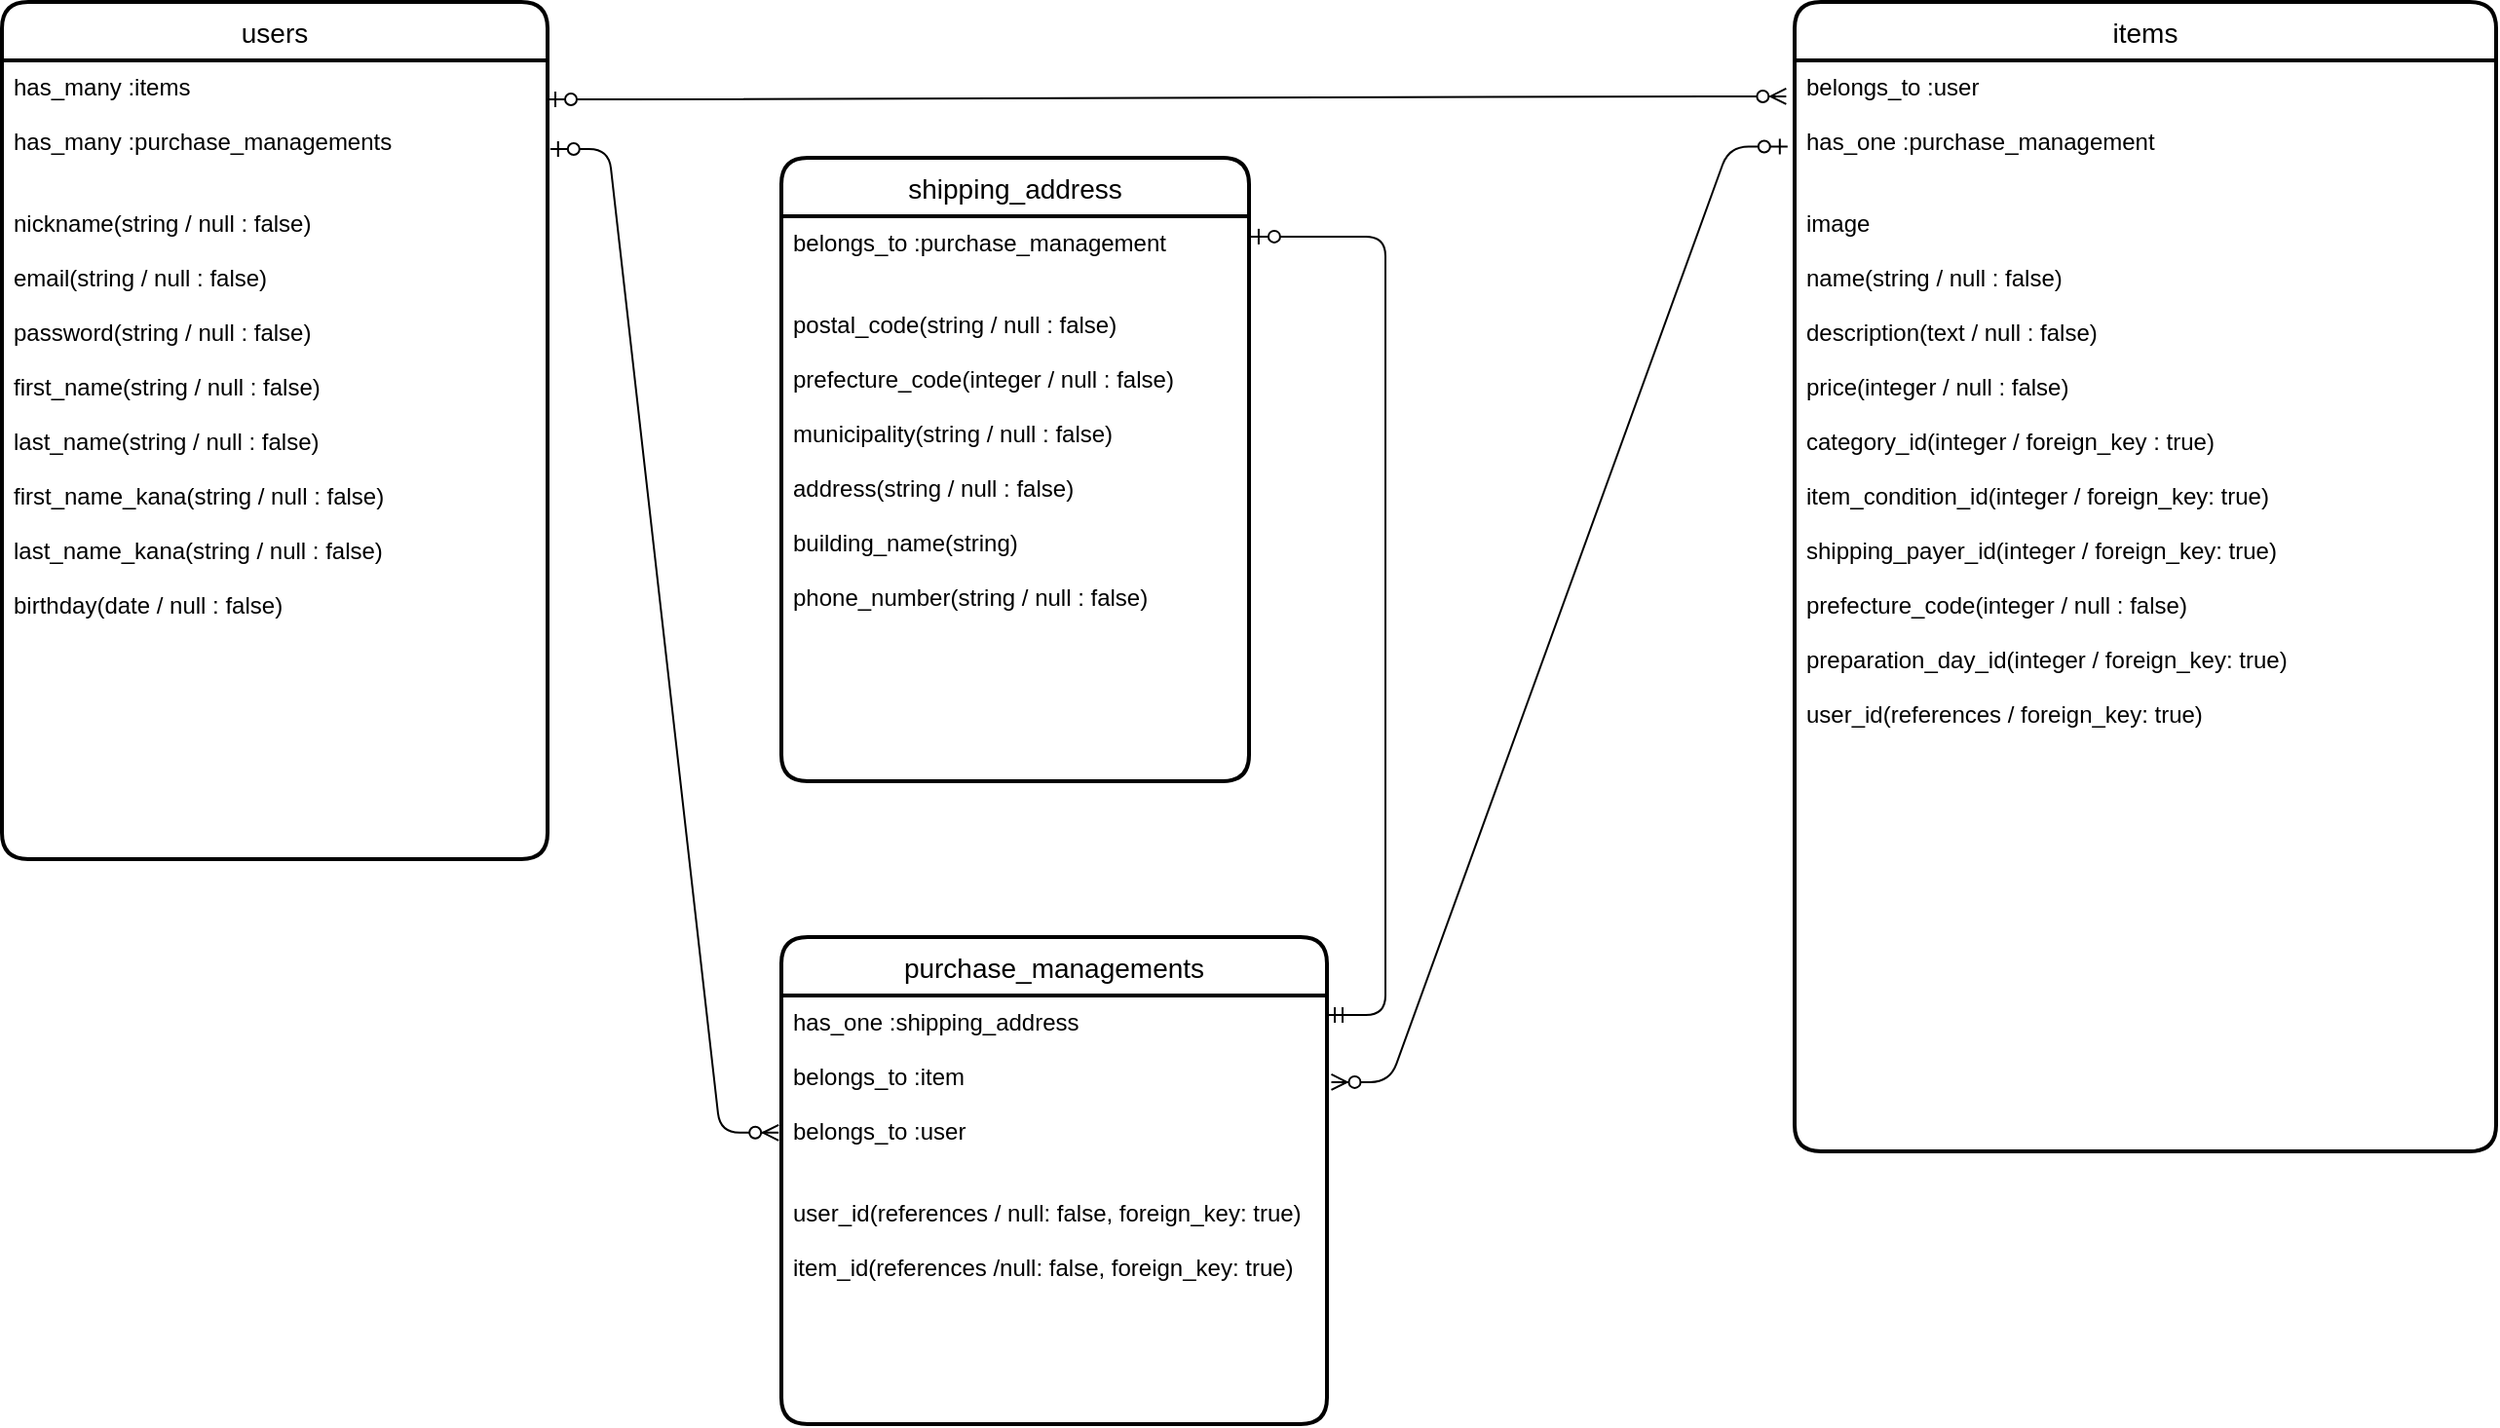 <mxfile version="13.8.3" type="github">
  <diagram id="KxC0PWiIgG1uTaloSP3y" name="ページ1">
    <mxGraphModel dx="2272" dy="762" grid="1" gridSize="10" guides="1" tooltips="1" connect="1" arrows="1" fold="1" page="1" pageScale="1" pageWidth="827" pageHeight="1169" math="0" shadow="0">
      <root>
        <mxCell id="0" />
        <mxCell id="1" parent="0" />
        <mxCell id="JdE6HHubfxDg-9yc5TAB-155" value="users" style="swimlane;childLayout=stackLayout;horizontal=1;startSize=30;horizontalStack=0;rounded=1;fontSize=14;fontStyle=0;strokeWidth=2;resizeParent=0;resizeLast=1;shadow=0;dashed=0;align=center;" vertex="1" parent="1">
          <mxGeometry x="-800" y="40" width="280" height="440" as="geometry" />
        </mxCell>
        <mxCell id="JdE6HHubfxDg-9yc5TAB-156" value="has_many :items&#xa;&#xa;has_many :purchase_managements&#xa;&#xa;&#xa;nickname(string / null : false)&#xa;&#xa;email(string / null : false)&#xa;&#xa;password(string / null : false)&#xa;&#xa;first_name(string / null : false)&#xa;&#xa;last_name(string / null : false)&#xa;&#xa;first_name_kana(string / null : false)&#xa;&#xa;last_name_kana(string / null : false)&#xa;&#xa;birthday(date / null : false)&#xa;" style="align=left;strokeColor=none;fillColor=none;spacingLeft=4;fontSize=12;verticalAlign=top;resizable=0;rotatable=0;part=1;" vertex="1" parent="JdE6HHubfxDg-9yc5TAB-155">
          <mxGeometry y="30" width="280" height="410" as="geometry" />
        </mxCell>
        <mxCell id="JdE6HHubfxDg-9yc5TAB-168" value="items" style="swimlane;childLayout=stackLayout;horizontal=1;startSize=30;horizontalStack=0;rounded=1;fontSize=14;fontStyle=0;strokeWidth=2;resizeParent=0;resizeLast=1;shadow=0;dashed=0;align=center;" vertex="1" parent="1">
          <mxGeometry x="120" y="40" width="360" height="590" as="geometry" />
        </mxCell>
        <mxCell id="JdE6HHubfxDg-9yc5TAB-169" value="belongs_to :user&#xa;&#xa;has_one :purchase_management&#xa;&#xa;&#xa;image&#xa;&#xa;name(string / null : false)&#xa;&#xa;description(text / null : false)&#xa;&#xa;price(integer / null : false)&#xa;&#xa;category_id(integer / foreign_key : true)&#xa;&#xa;item_condition_id(integer / foreign_key: true)&#xa;&#xa;shipping_payer_id(integer / foreign_key: true)&#xa;&#xa;prefecture_code(integer / null : false)&#xa;&#xa;preparation_day_id(integer / foreign_key: true)&#xa;&#xa;user_id(references / foreign_key: true)&#xa;&#xa;&#xa;&#xa;&#xa;&#xa;&#xa;" style="align=left;strokeColor=none;fillColor=none;spacingLeft=4;fontSize=12;verticalAlign=top;resizable=0;rotatable=0;part=1;" vertex="1" parent="JdE6HHubfxDg-9yc5TAB-168">
          <mxGeometry y="30" width="360" height="560" as="geometry" />
        </mxCell>
        <mxCell id="JdE6HHubfxDg-9yc5TAB-199" value="shipping_address" style="swimlane;childLayout=stackLayout;horizontal=1;startSize=30;horizontalStack=0;rounded=1;fontSize=14;fontStyle=0;strokeWidth=2;resizeParent=0;resizeLast=1;shadow=0;dashed=0;align=center;" vertex="1" parent="1">
          <mxGeometry x="-400" y="120" width="240" height="320" as="geometry" />
        </mxCell>
        <mxCell id="JdE6HHubfxDg-9yc5TAB-200" value="belongs_to :purchase_management&#xa;&#xa;&#xa;postal_code(string / null : false)&#xa;&#xa;prefecture_code(integer / null : false)&#xa;&#xa;municipality(string / null : false)&#xa;&#xa;address(string / null : false)&#xa;&#xa;building_name(string)&#xa;&#xa;phone_number(string / null : false)&#xa;" style="align=left;strokeColor=none;fillColor=none;spacingLeft=4;fontSize=12;verticalAlign=top;resizable=0;rotatable=0;part=1;" vertex="1" parent="JdE6HHubfxDg-9yc5TAB-199">
          <mxGeometry y="30" width="240" height="290" as="geometry" />
        </mxCell>
        <mxCell id="JdE6HHubfxDg-9yc5TAB-203" value="purchase_managements" style="swimlane;childLayout=stackLayout;horizontal=1;startSize=30;horizontalStack=0;rounded=1;fontSize=14;fontStyle=0;strokeWidth=2;resizeParent=0;resizeLast=1;shadow=0;dashed=0;align=center;" vertex="1" parent="1">
          <mxGeometry x="-400" y="520" width="280" height="250" as="geometry" />
        </mxCell>
        <mxCell id="JdE6HHubfxDg-9yc5TAB-204" value="has_one :shipping_address&#xa;&#xa;belongs_to :item&#xa;&#xa;belongs_to :user&#xa;&#xa;&#xa;user_id(references / null: false, foreign_key: true)&#xa;&#xa;item_id(references /null: false, foreign_key: true)&#xa;" style="align=left;strokeColor=none;fillColor=none;spacingLeft=4;fontSize=12;verticalAlign=top;resizable=0;rotatable=0;part=1;" vertex="1" parent="JdE6HHubfxDg-9yc5TAB-203">
          <mxGeometry y="30" width="280" height="220" as="geometry" />
        </mxCell>
        <mxCell id="JdE6HHubfxDg-9yc5TAB-206" value="" style="edgeStyle=entityRelationEdgeStyle;fontSize=12;html=1;endArrow=ERzeroToMany;startArrow=ERzeroToOne;entryX=-0.012;entryY=0.033;entryDx=0;entryDy=0;entryPerimeter=0;" edge="1" parent="1" target="JdE6HHubfxDg-9yc5TAB-169">
          <mxGeometry width="100" height="100" relative="1" as="geometry">
            <mxPoint x="-520" y="90" as="sourcePoint" />
            <mxPoint x="110" y="90" as="targetPoint" />
          </mxGeometry>
        </mxCell>
        <mxCell id="JdE6HHubfxDg-9yc5TAB-214" value="" style="edgeStyle=entityRelationEdgeStyle;fontSize=12;html=1;endArrow=ERzeroToMany;startArrow=ERzeroToOne;exitX=1.005;exitY=0.111;exitDx=0;exitDy=0;exitPerimeter=0;entryX=-0.005;entryY=0.32;entryDx=0;entryDy=0;entryPerimeter=0;" edge="1" parent="1" source="JdE6HHubfxDg-9yc5TAB-156" target="JdE6HHubfxDg-9yc5TAB-204">
          <mxGeometry width="100" height="100" relative="1" as="geometry">
            <mxPoint x="-660" y="240" as="sourcePoint" />
            <mxPoint x="-440" y="160" as="targetPoint" />
          </mxGeometry>
        </mxCell>
        <mxCell id="JdE6HHubfxDg-9yc5TAB-218" value="" style="edgeStyle=entityRelationEdgeStyle;fontSize=12;html=1;endArrow=ERzeroToMany;startArrow=ERzeroToOne;exitX=-0.01;exitY=0.079;exitDx=0;exitDy=0;exitPerimeter=0;entryX=1.008;entryY=0.202;entryDx=0;entryDy=0;entryPerimeter=0;" edge="1" parent="1" source="JdE6HHubfxDg-9yc5TAB-169" target="JdE6HHubfxDg-9yc5TAB-204">
          <mxGeometry width="100" height="100" relative="1" as="geometry">
            <mxPoint x="-500" y="690" as="sourcePoint" />
            <mxPoint x="-20" y="580" as="targetPoint" />
          </mxGeometry>
        </mxCell>
        <mxCell id="JdE6HHubfxDg-9yc5TAB-219" value="" style="edgeStyle=entityRelationEdgeStyle;fontSize=12;html=1;endArrow=ERzeroToOne;startArrow=ERmandOne;entryX=1.004;entryY=0.036;entryDx=0;entryDy=0;entryPerimeter=0;" edge="1" parent="1" target="JdE6HHubfxDg-9yc5TAB-200">
          <mxGeometry width="100" height="100" relative="1" as="geometry">
            <mxPoint x="-120" y="560" as="sourcePoint" />
            <mxPoint x="-20" y="460" as="targetPoint" />
          </mxGeometry>
        </mxCell>
      </root>
    </mxGraphModel>
  </diagram>
</mxfile>
